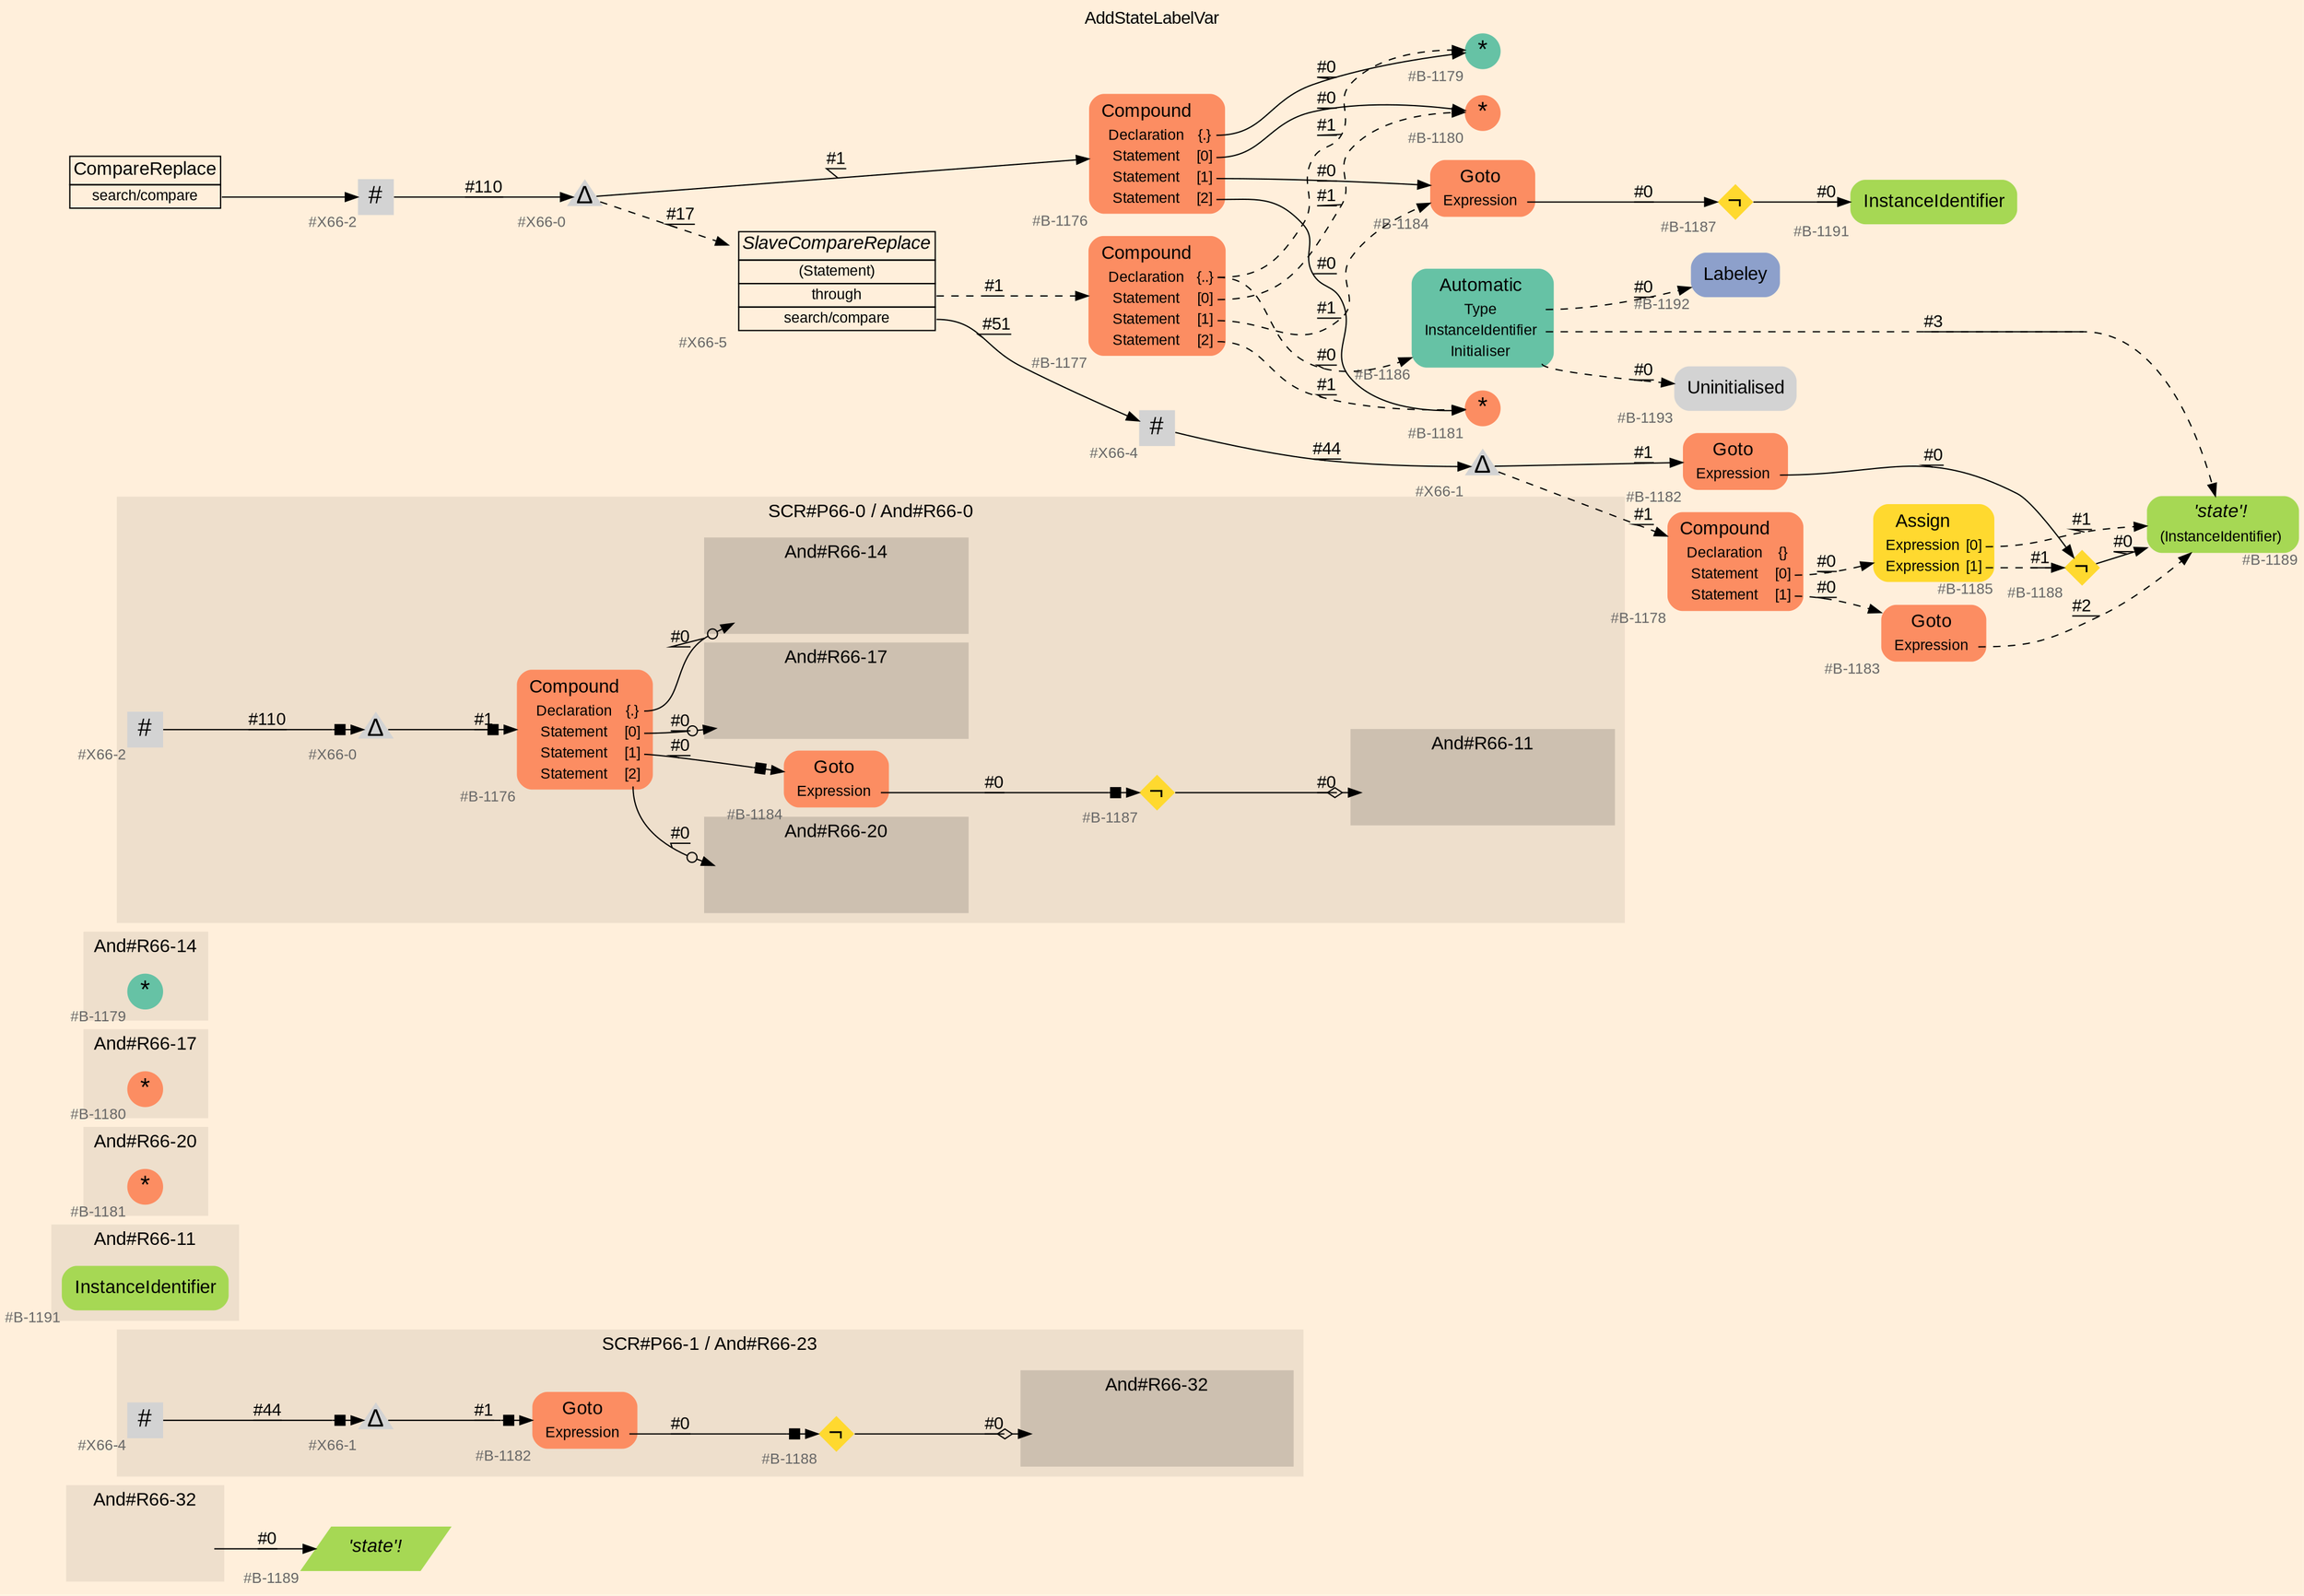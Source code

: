 digraph "AddStateLabelVar" {
label = "AddStateLabelVar"
labelloc = t
graph [
    rankdir = "LR"
    ranksep = 0.3
    bgcolor = antiquewhite1
    color = black
    fontcolor = black
    fontname = "Arial"
];
node [
    fontname = "Arial"
];
edge [
    fontname = "Arial"
];

// -------------------- figure And#R66-32 --------------------
// -------- region And#R66-32 ----------
subgraph "clusterAnd#R66-32" {
    label = "And#R66-32"
    style = "filled"
    color = antiquewhite2
    fontsize = "15"
    // -------- block And#R66-32/IRIP ----------
    "And#R66-32/IRIP" [
        fontsize = "12"
        fontcolor = grey40
        shape = "none"
        style = "invisible"
    ];
    
}

// -------- block And#R66-32/#B-1189 ----------
"And#R66-32/#B-1189" [
    fillcolor = "/set28/5"
    xlabel = "#B-1189"
    fontsize = "12"
    fontcolor = grey40
    shape = "parallelogram"
    label = <<FONT COLOR="black" POINT-SIZE="15"><I>'state'!</I></FONT>>
    style = "filled"
    penwidth = 0.0
];

"And#R66-32/IRIP" -> "And#R66-32/#B-1189" [
    label = "#0"
    decorate = true
    color = black
    fontcolor = black
];


// -------------------- figure And#R66-23 --------------------
// -------- region And#R66-23 ----------
subgraph "clusterAnd#R66-23" {
    label = "SCR#P66-1 / And#R66-23"
    style = "filled"
    color = antiquewhite2
    fontsize = "15"
    // -------- block And#R66-23/#B-1182 ----------
    "And#R66-23/#B-1182" [
        fillcolor = "/set28/2"
        xlabel = "#B-1182"
        fontsize = "12"
        fontcolor = grey40
        shape = "plaintext"
        label = <<TABLE BORDER="0" CELLBORDER="0" CELLSPACING="0">
         <TR><TD><FONT COLOR="black" POINT-SIZE="15">Goto</FONT></TD></TR>
         <TR><TD><FONT COLOR="black" POINT-SIZE="12">Expression</FONT></TD><TD PORT="port0"></TD></TR>
        </TABLE>>
        style = "rounded,filled"
    ];
    
    // -------- block And#R66-23/#B-1188 ----------
    "And#R66-23/#B-1188" [
        fillcolor = "/set28/6"
        xlabel = "#B-1188"
        fontsize = "12"
        fontcolor = grey40
        shape = "diamond"
        label = <<FONT COLOR="black" POINT-SIZE="20">¬</FONT>>
        style = "filled"
        penwidth = 0.0
        fixedsize = true
        width = 0.4
        height = 0.4
    ];
    
    // -------- block And#R66-23/#X66-1 ----------
    "And#R66-23/#X66-1" [
        xlabel = "#X66-1"
        fontsize = "12"
        fontcolor = grey40
        shape = "triangle"
        label = <<FONT COLOR="black" POINT-SIZE="20">Δ</FONT>>
        style = "filled"
        penwidth = 0.0
        fixedsize = true
        width = 0.4
        height = 0.4
    ];
    
    // -------- block And#R66-23/#X66-4 ----------
    "And#R66-23/#X66-4" [
        xlabel = "#X66-4"
        fontsize = "12"
        fontcolor = grey40
        shape = "square"
        label = <<FONT COLOR="black" POINT-SIZE="20">#</FONT>>
        style = "filled"
        penwidth = 0.0
        fixedsize = true
        width = 0.4
        height = 0.4
    ];
    
    // -------- region And#R66-23/And#R66-32 ----------
    subgraph "clusterAnd#R66-23/And#R66-32" {
        label = "And#R66-32"
        style = "filled"
        color = antiquewhite3
        fontsize = "15"
        // -------- block And#R66-23/And#R66-32/#B-1189 ----------
        "And#R66-23/And#R66-32/#B-1189" [
            fillcolor = "/set28/5"
            xlabel = "#B-1189"
            fontsize = "12"
            fontcolor = grey40
            shape = "none"
            style = "invisible"
        ];
        
    }
    
}

"And#R66-23/#B-1182":port0 -> "And#R66-23/#B-1188" [
    arrowhead="normalnonebox"
    label = "#0"
    decorate = true
    color = black
    fontcolor = black
];

"And#R66-23/#B-1188" -> "And#R66-23/And#R66-32/#B-1189" [
    arrowhead="normalnoneodiamond"
    label = "#0"
    decorate = true
    color = black
    fontcolor = black
];

"And#R66-23/#X66-1" -> "And#R66-23/#B-1182" [
    arrowhead="normalnonebox"
    label = "#1"
    decorate = true
    color = black
    fontcolor = black
];

"And#R66-23/#X66-4" -> "And#R66-23/#X66-1" [
    arrowhead="normalnonebox"
    label = "#44"
    decorate = true
    color = black
    fontcolor = black
];


// -------------------- figure And#R66-11 --------------------
// -------- region And#R66-11 ----------
subgraph "clusterAnd#R66-11" {
    label = "And#R66-11"
    style = "filled"
    color = antiquewhite2
    fontsize = "15"
    // -------- block And#R66-11/#B-1191 ----------
    "And#R66-11/#B-1191" [
        fillcolor = "/set28/5"
        xlabel = "#B-1191"
        fontsize = "12"
        fontcolor = grey40
        shape = "plaintext"
        label = <<TABLE BORDER="0" CELLBORDER="0" CELLSPACING="0">
         <TR><TD><FONT COLOR="black" POINT-SIZE="15">InstanceIdentifier</FONT></TD></TR>
        </TABLE>>
        style = "rounded,filled"
    ];
    
}


// -------------------- figure And#R66-20 --------------------
// -------- region And#R66-20 ----------
subgraph "clusterAnd#R66-20" {
    label = "And#R66-20"
    style = "filled"
    color = antiquewhite2
    fontsize = "15"
    // -------- block And#R66-20/#B-1181 ----------
    "And#R66-20/#B-1181" [
        fillcolor = "/set28/2"
        xlabel = "#B-1181"
        fontsize = "12"
        fontcolor = grey40
        shape = "circle"
        label = <<FONT COLOR="black" POINT-SIZE="20">*</FONT>>
        style = "filled"
        penwidth = 0.0
        fixedsize = true
        width = 0.4
        height = 0.4
    ];
    
}


// -------------------- figure And#R66-17 --------------------
// -------- region And#R66-17 ----------
subgraph "clusterAnd#R66-17" {
    label = "And#R66-17"
    style = "filled"
    color = antiquewhite2
    fontsize = "15"
    // -------- block And#R66-17/#B-1180 ----------
    "And#R66-17/#B-1180" [
        fillcolor = "/set28/2"
        xlabel = "#B-1180"
        fontsize = "12"
        fontcolor = grey40
        shape = "circle"
        label = <<FONT COLOR="black" POINT-SIZE="20">*</FONT>>
        style = "filled"
        penwidth = 0.0
        fixedsize = true
        width = 0.4
        height = 0.4
    ];
    
}


// -------------------- figure And#R66-14 --------------------
// -------- region And#R66-14 ----------
subgraph "clusterAnd#R66-14" {
    label = "And#R66-14"
    style = "filled"
    color = antiquewhite2
    fontsize = "15"
    // -------- block And#R66-14/#B-1179 ----------
    "And#R66-14/#B-1179" [
        fillcolor = "/set28/1"
        xlabel = "#B-1179"
        fontsize = "12"
        fontcolor = grey40
        shape = "circle"
        label = <<FONT COLOR="black" POINT-SIZE="20">*</FONT>>
        style = "filled"
        penwidth = 0.0
        fixedsize = true
        width = 0.4
        height = 0.4
    ];
    
}


// -------------------- figure And#R66-0 --------------------
// -------- region And#R66-0 ----------
subgraph "clusterAnd#R66-0" {
    label = "SCR#P66-0 / And#R66-0"
    style = "filled"
    color = antiquewhite2
    fontsize = "15"
    // -------- block And#R66-0/#B-1176 ----------
    "And#R66-0/#B-1176" [
        fillcolor = "/set28/2"
        xlabel = "#B-1176"
        fontsize = "12"
        fontcolor = grey40
        shape = "plaintext"
        label = <<TABLE BORDER="0" CELLBORDER="0" CELLSPACING="0">
         <TR><TD><FONT COLOR="black" POINT-SIZE="15">Compound</FONT></TD></TR>
         <TR><TD><FONT COLOR="black" POINT-SIZE="12">Declaration</FONT></TD><TD PORT="port0"><FONT COLOR="black" POINT-SIZE="12">{.}</FONT></TD></TR>
         <TR><TD><FONT COLOR="black" POINT-SIZE="12">Statement</FONT></TD><TD PORT="port1"><FONT COLOR="black" POINT-SIZE="12">[0]</FONT></TD></TR>
         <TR><TD><FONT COLOR="black" POINT-SIZE="12">Statement</FONT></TD><TD PORT="port2"><FONT COLOR="black" POINT-SIZE="12">[1]</FONT></TD></TR>
         <TR><TD><FONT COLOR="black" POINT-SIZE="12">Statement</FONT></TD><TD PORT="port3"><FONT COLOR="black" POINT-SIZE="12">[2]</FONT></TD></TR>
        </TABLE>>
        style = "rounded,filled"
    ];
    
    // -------- block And#R66-0/#B-1184 ----------
    "And#R66-0/#B-1184" [
        fillcolor = "/set28/2"
        xlabel = "#B-1184"
        fontsize = "12"
        fontcolor = grey40
        shape = "plaintext"
        label = <<TABLE BORDER="0" CELLBORDER="0" CELLSPACING="0">
         <TR><TD><FONT COLOR="black" POINT-SIZE="15">Goto</FONT></TD></TR>
         <TR><TD><FONT COLOR="black" POINT-SIZE="12">Expression</FONT></TD><TD PORT="port0"></TD></TR>
        </TABLE>>
        style = "rounded,filled"
    ];
    
    // -------- block And#R66-0/#B-1187 ----------
    "And#R66-0/#B-1187" [
        fillcolor = "/set28/6"
        xlabel = "#B-1187"
        fontsize = "12"
        fontcolor = grey40
        shape = "diamond"
        label = <<FONT COLOR="black" POINT-SIZE="20">¬</FONT>>
        style = "filled"
        penwidth = 0.0
        fixedsize = true
        width = 0.4
        height = 0.4
    ];
    
    // -------- block And#R66-0/#X66-0 ----------
    "And#R66-0/#X66-0" [
        xlabel = "#X66-0"
        fontsize = "12"
        fontcolor = grey40
        shape = "triangle"
        label = <<FONT COLOR="black" POINT-SIZE="20">Δ</FONT>>
        style = "filled"
        penwidth = 0.0
        fixedsize = true
        width = 0.4
        height = 0.4
    ];
    
    // -------- block And#R66-0/#X66-2 ----------
    "And#R66-0/#X66-2" [
        xlabel = "#X66-2"
        fontsize = "12"
        fontcolor = grey40
        shape = "square"
        label = <<FONT COLOR="black" POINT-SIZE="20">#</FONT>>
        style = "filled"
        penwidth = 0.0
        fixedsize = true
        width = 0.4
        height = 0.4
    ];
    
    // -------- region And#R66-0/And#R66-14 ----------
    subgraph "clusterAnd#R66-0/And#R66-14" {
        label = "And#R66-14"
        style = "filled"
        color = antiquewhite3
        fontsize = "15"
        // -------- block And#R66-0/And#R66-14/#B-1179 ----------
        "And#R66-0/And#R66-14/#B-1179" [
            fillcolor = "/set28/1"
            xlabel = "#B-1179"
            fontsize = "12"
            fontcolor = grey40
            shape = "none"
            style = "invisible"
        ];
        
    }
    
    // -------- region And#R66-0/And#R66-17 ----------
    subgraph "clusterAnd#R66-0/And#R66-17" {
        label = "And#R66-17"
        style = "filled"
        color = antiquewhite3
        fontsize = "15"
        // -------- block And#R66-0/And#R66-17/#B-1180 ----------
        "And#R66-0/And#R66-17/#B-1180" [
            fillcolor = "/set28/2"
            xlabel = "#B-1180"
            fontsize = "12"
            fontcolor = grey40
            shape = "none"
            style = "invisible"
        ];
        
    }
    
    // -------- region And#R66-0/And#R66-20 ----------
    subgraph "clusterAnd#R66-0/And#R66-20" {
        label = "And#R66-20"
        style = "filled"
        color = antiquewhite3
        fontsize = "15"
        // -------- block And#R66-0/And#R66-20/#B-1181 ----------
        "And#R66-0/And#R66-20/#B-1181" [
            fillcolor = "/set28/2"
            xlabel = "#B-1181"
            fontsize = "12"
            fontcolor = grey40
            shape = "none"
            style = "invisible"
        ];
        
    }
    
    // -------- region And#R66-0/And#R66-11 ----------
    subgraph "clusterAnd#R66-0/And#R66-11" {
        label = "And#R66-11"
        style = "filled"
        color = antiquewhite3
        fontsize = "15"
        // -------- block And#R66-0/And#R66-11/#B-1191 ----------
        "And#R66-0/And#R66-11/#B-1191" [
            fillcolor = "/set28/5"
            xlabel = "#B-1191"
            fontsize = "12"
            fontcolor = grey40
            shape = "none"
            style = "invisible"
        ];
        
    }
    
}

"And#R66-0/#B-1176":port0 -> "And#R66-0/And#R66-14/#B-1179" [
    arrowhead="normalnoneodot"
    label = "#0"
    decorate = true
    color = black
    fontcolor = black
];

"And#R66-0/#B-1176":port1 -> "And#R66-0/And#R66-17/#B-1180" [
    arrowhead="normalnoneodot"
    label = "#0"
    decorate = true
    color = black
    fontcolor = black
];

"And#R66-0/#B-1176":port2 -> "And#R66-0/#B-1184" [
    arrowhead="normalnonebox"
    label = "#0"
    decorate = true
    color = black
    fontcolor = black
];

"And#R66-0/#B-1176":port3 -> "And#R66-0/And#R66-20/#B-1181" [
    arrowhead="normalnoneodot"
    label = "#0"
    decorate = true
    color = black
    fontcolor = black
];

"And#R66-0/#B-1184":port0 -> "And#R66-0/#B-1187" [
    arrowhead="normalnonebox"
    label = "#0"
    decorate = true
    color = black
    fontcolor = black
];

"And#R66-0/#B-1187" -> "And#R66-0/And#R66-11/#B-1191" [
    arrowhead="normalnoneodiamond"
    label = "#0"
    decorate = true
    color = black
    fontcolor = black
];

"And#R66-0/#X66-0" -> "And#R66-0/#B-1176" [
    arrowhead="normalnonebox"
    label = "#1"
    decorate = true
    color = black
    fontcolor = black
];

"And#R66-0/#X66-2" -> "And#R66-0/#X66-0" [
    arrowhead="normalnonebox"
    label = "#110"
    decorate = true
    color = black
    fontcolor = black
];


// -------------------- transformation figure --------------------
// -------- block CR#X66-3 ----------
"CR#X66-3" [
    fillcolor = antiquewhite1
    fontsize = "12"
    fontcolor = grey40
    shape = "plaintext"
    label = <<TABLE BORDER="0" CELLBORDER="1" CELLSPACING="0">
     <TR><TD><FONT COLOR="black" POINT-SIZE="15">CompareReplace</FONT></TD></TR>
     <TR><TD PORT="port0"><FONT COLOR="black" POINT-SIZE="12">search/compare</FONT></TD></TR>
    </TABLE>>
    style = "filled"
    color = black
];

// -------- block #X66-2 ----------
"#X66-2" [
    xlabel = "#X66-2"
    fontsize = "12"
    fontcolor = grey40
    shape = "square"
    label = <<FONT COLOR="black" POINT-SIZE="20">#</FONT>>
    style = "filled"
    penwidth = 0.0
    fixedsize = true
    width = 0.4
    height = 0.4
];

// -------- block #X66-0 ----------
"#X66-0" [
    xlabel = "#X66-0"
    fontsize = "12"
    fontcolor = grey40
    shape = "triangle"
    label = <<FONT COLOR="black" POINT-SIZE="20">Δ</FONT>>
    style = "filled"
    penwidth = 0.0
    fixedsize = true
    width = 0.4
    height = 0.4
];

// -------- block #B-1176 ----------
"#B-1176" [
    fillcolor = "/set28/2"
    xlabel = "#B-1176"
    fontsize = "12"
    fontcolor = grey40
    shape = "plaintext"
    label = <<TABLE BORDER="0" CELLBORDER="0" CELLSPACING="0">
     <TR><TD><FONT COLOR="black" POINT-SIZE="15">Compound</FONT></TD></TR>
     <TR><TD><FONT COLOR="black" POINT-SIZE="12">Declaration</FONT></TD><TD PORT="port0"><FONT COLOR="black" POINT-SIZE="12">{.}</FONT></TD></TR>
     <TR><TD><FONT COLOR="black" POINT-SIZE="12">Statement</FONT></TD><TD PORT="port1"><FONT COLOR="black" POINT-SIZE="12">[0]</FONT></TD></TR>
     <TR><TD><FONT COLOR="black" POINT-SIZE="12">Statement</FONT></TD><TD PORT="port2"><FONT COLOR="black" POINT-SIZE="12">[1]</FONT></TD></TR>
     <TR><TD><FONT COLOR="black" POINT-SIZE="12">Statement</FONT></TD><TD PORT="port3"><FONT COLOR="black" POINT-SIZE="12">[2]</FONT></TD></TR>
    </TABLE>>
    style = "rounded,filled"
];

// -------- block #B-1179 ----------
"#B-1179" [
    fillcolor = "/set28/1"
    xlabel = "#B-1179"
    fontsize = "12"
    fontcolor = grey40
    shape = "circle"
    label = <<FONT COLOR="black" POINT-SIZE="20">*</FONT>>
    style = "filled"
    penwidth = 0.0
    fixedsize = true
    width = 0.4
    height = 0.4
];

// -------- block #B-1180 ----------
"#B-1180" [
    fillcolor = "/set28/2"
    xlabel = "#B-1180"
    fontsize = "12"
    fontcolor = grey40
    shape = "circle"
    label = <<FONT COLOR="black" POINT-SIZE="20">*</FONT>>
    style = "filled"
    penwidth = 0.0
    fixedsize = true
    width = 0.4
    height = 0.4
];

// -------- block #B-1184 ----------
"#B-1184" [
    fillcolor = "/set28/2"
    xlabel = "#B-1184"
    fontsize = "12"
    fontcolor = grey40
    shape = "plaintext"
    label = <<TABLE BORDER="0" CELLBORDER="0" CELLSPACING="0">
     <TR><TD><FONT COLOR="black" POINT-SIZE="15">Goto</FONT></TD></TR>
     <TR><TD><FONT COLOR="black" POINT-SIZE="12">Expression</FONT></TD><TD PORT="port0"></TD></TR>
    </TABLE>>
    style = "rounded,filled"
];

// -------- block #B-1187 ----------
"#B-1187" [
    fillcolor = "/set28/6"
    xlabel = "#B-1187"
    fontsize = "12"
    fontcolor = grey40
    shape = "diamond"
    label = <<FONT COLOR="black" POINT-SIZE="20">¬</FONT>>
    style = "filled"
    penwidth = 0.0
    fixedsize = true
    width = 0.4
    height = 0.4
];

// -------- block #B-1191 ----------
"#B-1191" [
    fillcolor = "/set28/5"
    xlabel = "#B-1191"
    fontsize = "12"
    fontcolor = grey40
    shape = "plaintext"
    label = <<TABLE BORDER="0" CELLBORDER="0" CELLSPACING="0">
     <TR><TD><FONT COLOR="black" POINT-SIZE="15">InstanceIdentifier</FONT></TD></TR>
    </TABLE>>
    style = "rounded,filled"
];

// -------- block #B-1181 ----------
"#B-1181" [
    fillcolor = "/set28/2"
    xlabel = "#B-1181"
    fontsize = "12"
    fontcolor = grey40
    shape = "circle"
    label = <<FONT COLOR="black" POINT-SIZE="20">*</FONT>>
    style = "filled"
    penwidth = 0.0
    fixedsize = true
    width = 0.4
    height = 0.4
];

// -------- block #X66-5 ----------
"#X66-5" [
    fillcolor = antiquewhite1
    xlabel = "#X66-5"
    fontsize = "12"
    fontcolor = grey40
    shape = "plaintext"
    label = <<TABLE BORDER="0" CELLBORDER="1" CELLSPACING="0">
     <TR><TD><FONT COLOR="black" POINT-SIZE="15"><I>SlaveCompareReplace</I></FONT></TD></TR>
     <TR><TD PORT="port0"><FONT COLOR="black" POINT-SIZE="12">(Statement)</FONT></TD></TR>
     <TR><TD PORT="port1"><FONT COLOR="black" POINT-SIZE="12">through</FONT></TD></TR>
     <TR><TD PORT="port2"><FONT COLOR="black" POINT-SIZE="12">search/compare</FONT></TD></TR>
    </TABLE>>
    style = "filled"
    color = black
];

// -------- block #B-1177 ----------
"#B-1177" [
    fillcolor = "/set28/2"
    xlabel = "#B-1177"
    fontsize = "12"
    fontcolor = grey40
    shape = "plaintext"
    label = <<TABLE BORDER="0" CELLBORDER="0" CELLSPACING="0">
     <TR><TD><FONT COLOR="black" POINT-SIZE="15">Compound</FONT></TD></TR>
     <TR><TD><FONT COLOR="black" POINT-SIZE="12">Declaration</FONT></TD><TD PORT="port0"><FONT COLOR="black" POINT-SIZE="12">{..}</FONT></TD></TR>
     <TR><TD><FONT COLOR="black" POINT-SIZE="12">Statement</FONT></TD><TD PORT="port1"><FONT COLOR="black" POINT-SIZE="12">[0]</FONT></TD></TR>
     <TR><TD><FONT COLOR="black" POINT-SIZE="12">Statement</FONT></TD><TD PORT="port2"><FONT COLOR="black" POINT-SIZE="12">[1]</FONT></TD></TR>
     <TR><TD><FONT COLOR="black" POINT-SIZE="12">Statement</FONT></TD><TD PORT="port3"><FONT COLOR="black" POINT-SIZE="12">[2]</FONT></TD></TR>
    </TABLE>>
    style = "rounded,filled"
];

// -------- block #B-1186 ----------
"#B-1186" [
    fillcolor = "/set28/1"
    xlabel = "#B-1186"
    fontsize = "12"
    fontcolor = grey40
    shape = "plaintext"
    label = <<TABLE BORDER="0" CELLBORDER="0" CELLSPACING="0">
     <TR><TD><FONT COLOR="black" POINT-SIZE="15">Automatic</FONT></TD></TR>
     <TR><TD><FONT COLOR="black" POINT-SIZE="12">Type</FONT></TD><TD PORT="port0"></TD></TR>
     <TR><TD><FONT COLOR="black" POINT-SIZE="12">InstanceIdentifier</FONT></TD><TD PORT="port1"></TD></TR>
     <TR><TD><FONT COLOR="black" POINT-SIZE="12">Initialiser</FONT></TD><TD PORT="port2"></TD></TR>
    </TABLE>>
    style = "rounded,filled"
];

// -------- block #B-1192 ----------
"#B-1192" [
    fillcolor = "/set28/3"
    xlabel = "#B-1192"
    fontsize = "12"
    fontcolor = grey40
    shape = "plaintext"
    label = <<TABLE BORDER="0" CELLBORDER="0" CELLSPACING="0">
     <TR><TD><FONT COLOR="black" POINT-SIZE="15">Labeley</FONT></TD></TR>
    </TABLE>>
    style = "rounded,filled"
];

// -------- block #B-1189 ----------
"#B-1189" [
    fillcolor = "/set28/5"
    xlabel = "#B-1189"
    fontsize = "12"
    fontcolor = grey40
    shape = "plaintext"
    label = <<TABLE BORDER="0" CELLBORDER="0" CELLSPACING="0">
     <TR><TD><FONT COLOR="black" POINT-SIZE="15"><I>'state'!</I></FONT></TD></TR>
     <TR><TD><FONT COLOR="black" POINT-SIZE="12">(InstanceIdentifier)</FONT></TD><TD PORT="port0"></TD></TR>
    </TABLE>>
    style = "rounded,filled"
];

// -------- block #B-1193 ----------
"#B-1193" [
    xlabel = "#B-1193"
    fontsize = "12"
    fontcolor = grey40
    shape = "plaintext"
    label = <<TABLE BORDER="0" CELLBORDER="0" CELLSPACING="0">
     <TR><TD><FONT COLOR="black" POINT-SIZE="15">Uninitialised</FONT></TD></TR>
    </TABLE>>
    style = "rounded,filled"
];

// -------- block #X66-4 ----------
"#X66-4" [
    xlabel = "#X66-4"
    fontsize = "12"
    fontcolor = grey40
    shape = "square"
    label = <<FONT COLOR="black" POINT-SIZE="20">#</FONT>>
    style = "filled"
    penwidth = 0.0
    fixedsize = true
    width = 0.4
    height = 0.4
];

// -------- block #X66-1 ----------
"#X66-1" [
    xlabel = "#X66-1"
    fontsize = "12"
    fontcolor = grey40
    shape = "triangle"
    label = <<FONT COLOR="black" POINT-SIZE="20">Δ</FONT>>
    style = "filled"
    penwidth = 0.0
    fixedsize = true
    width = 0.4
    height = 0.4
];

// -------- block #B-1182 ----------
"#B-1182" [
    fillcolor = "/set28/2"
    xlabel = "#B-1182"
    fontsize = "12"
    fontcolor = grey40
    shape = "plaintext"
    label = <<TABLE BORDER="0" CELLBORDER="0" CELLSPACING="0">
     <TR><TD><FONT COLOR="black" POINT-SIZE="15">Goto</FONT></TD></TR>
     <TR><TD><FONT COLOR="black" POINT-SIZE="12">Expression</FONT></TD><TD PORT="port0"></TD></TR>
    </TABLE>>
    style = "rounded,filled"
];

// -------- block #B-1188 ----------
"#B-1188" [
    fillcolor = "/set28/6"
    xlabel = "#B-1188"
    fontsize = "12"
    fontcolor = grey40
    shape = "diamond"
    label = <<FONT COLOR="black" POINT-SIZE="20">¬</FONT>>
    style = "filled"
    penwidth = 0.0
    fixedsize = true
    width = 0.4
    height = 0.4
];

// -------- block #B-1178 ----------
"#B-1178" [
    fillcolor = "/set28/2"
    xlabel = "#B-1178"
    fontsize = "12"
    fontcolor = grey40
    shape = "plaintext"
    label = <<TABLE BORDER="0" CELLBORDER="0" CELLSPACING="0">
     <TR><TD><FONT COLOR="black" POINT-SIZE="15">Compound</FONT></TD></TR>
     <TR><TD><FONT COLOR="black" POINT-SIZE="12">Declaration</FONT></TD><TD PORT="port0"><FONT COLOR="black" POINT-SIZE="12">{}</FONT></TD></TR>
     <TR><TD><FONT COLOR="black" POINT-SIZE="12">Statement</FONT></TD><TD PORT="port1"><FONT COLOR="black" POINT-SIZE="12">[0]</FONT></TD></TR>
     <TR><TD><FONT COLOR="black" POINT-SIZE="12">Statement</FONT></TD><TD PORT="port2"><FONT COLOR="black" POINT-SIZE="12">[1]</FONT></TD></TR>
    </TABLE>>
    style = "rounded,filled"
];

// -------- block #B-1185 ----------
"#B-1185" [
    fillcolor = "/set28/6"
    xlabel = "#B-1185"
    fontsize = "12"
    fontcolor = grey40
    shape = "plaintext"
    label = <<TABLE BORDER="0" CELLBORDER="0" CELLSPACING="0">
     <TR><TD><FONT COLOR="black" POINT-SIZE="15">Assign</FONT></TD></TR>
     <TR><TD><FONT COLOR="black" POINT-SIZE="12">Expression</FONT></TD><TD PORT="port0"><FONT COLOR="black" POINT-SIZE="12">[0]</FONT></TD></TR>
     <TR><TD><FONT COLOR="black" POINT-SIZE="12">Expression</FONT></TD><TD PORT="port1"><FONT COLOR="black" POINT-SIZE="12">[1]</FONT></TD></TR>
    </TABLE>>
    style = "rounded,filled"
];

// -------- block #B-1183 ----------
"#B-1183" [
    fillcolor = "/set28/2"
    xlabel = "#B-1183"
    fontsize = "12"
    fontcolor = grey40
    shape = "plaintext"
    label = <<TABLE BORDER="0" CELLBORDER="0" CELLSPACING="0">
     <TR><TD><FONT COLOR="black" POINT-SIZE="15">Goto</FONT></TD></TR>
     <TR><TD><FONT COLOR="black" POINT-SIZE="12">Expression</FONT></TD><TD PORT="port0"></TD></TR>
    </TABLE>>
    style = "rounded,filled"
];

"CR#X66-3":port0 -> "#X66-2" [
    label = ""
    decorate = true
    color = black
    fontcolor = black
];

"#X66-2" -> "#X66-0" [
    label = "#110"
    decorate = true
    color = black
    fontcolor = black
];

"#X66-0" -> "#B-1176" [
    label = "#1"
    decorate = true
    color = black
    fontcolor = black
];

"#X66-0" -> "#X66-5" [
    style="dashed"
    label = "#17"
    decorate = true
    color = black
    fontcolor = black
];

"#B-1176":port0 -> "#B-1179" [
    label = "#0"
    decorate = true
    color = black
    fontcolor = black
];

"#B-1176":port1 -> "#B-1180" [
    label = "#0"
    decorate = true
    color = black
    fontcolor = black
];

"#B-1176":port2 -> "#B-1184" [
    label = "#0"
    decorate = true
    color = black
    fontcolor = black
];

"#B-1176":port3 -> "#B-1181" [
    label = "#0"
    decorate = true
    color = black
    fontcolor = black
];

"#B-1184":port0 -> "#B-1187" [
    label = "#0"
    decorate = true
    color = black
    fontcolor = black
];

"#B-1187" -> "#B-1191" [
    label = "#0"
    decorate = true
    color = black
    fontcolor = black
];

"#X66-5":port1 -> "#B-1177" [
    style="dashed"
    label = "#1"
    decorate = true
    color = black
    fontcolor = black
];

"#X66-5":port2 -> "#X66-4" [
    label = " #51"
    decorate = true
    color = black
    fontcolor = black
];

"#B-1177":port0 -> "#B-1186" [
    style="dashed"
    label = "#0"
    decorate = true
    color = black
    fontcolor = black
];

"#B-1177":port0 -> "#B-1179" [
    style="dashed"
    label = "#1"
    decorate = true
    color = black
    fontcolor = black
];

"#B-1177":port1 -> "#B-1180" [
    style="dashed"
    label = "#1"
    decorate = true
    color = black
    fontcolor = black
];

"#B-1177":port2 -> "#B-1184" [
    style="dashed"
    label = "#1"
    decorate = true
    color = black
    fontcolor = black
];

"#B-1177":port3 -> "#B-1181" [
    style="dashed"
    label = "#1"
    decorate = true
    color = black
    fontcolor = black
];

"#B-1186":port0 -> "#B-1192" [
    style="dashed"
    label = "#0"
    decorate = true
    color = black
    fontcolor = black
];

"#B-1186":port1 -> "#B-1189" [
    style="dashed"
    label = "#3"
    decorate = true
    color = black
    fontcolor = black
];

"#B-1186":port2 -> "#B-1193" [
    style="dashed"
    label = "#0"
    decorate = true
    color = black
    fontcolor = black
];

"#X66-4" -> "#X66-1" [
    label = "#44"
    decorate = true
    color = black
    fontcolor = black
];

"#X66-1" -> "#B-1182" [
    label = "#1"
    decorate = true
    color = black
    fontcolor = black
];

"#X66-1" -> "#B-1178" [
    style="dashed"
    label = "#1"
    decorate = true
    color = black
    fontcolor = black
];

"#B-1182":port0 -> "#B-1188" [
    label = "#0"
    decorate = true
    color = black
    fontcolor = black
];

"#B-1188" -> "#B-1189" [
    label = "#0"
    decorate = true
    color = black
    fontcolor = black
];

"#B-1178":port1 -> "#B-1185" [
    style="dashed"
    label = "#0"
    decorate = true
    color = black
    fontcolor = black
];

"#B-1178":port2 -> "#B-1183" [
    style="dashed"
    label = "#0"
    decorate = true
    color = black
    fontcolor = black
];

"#B-1185":port0 -> "#B-1189" [
    style="dashed"
    label = "#1"
    decorate = true
    color = black
    fontcolor = black
];

"#B-1185":port1 -> "#B-1188" [
    style="dashed"
    label = "#1"
    decorate = true
    color = black
    fontcolor = black
];

"#B-1183":port0 -> "#B-1189" [
    style="dashed"
    label = "#2"
    decorate = true
    color = black
    fontcolor = black
];


}
